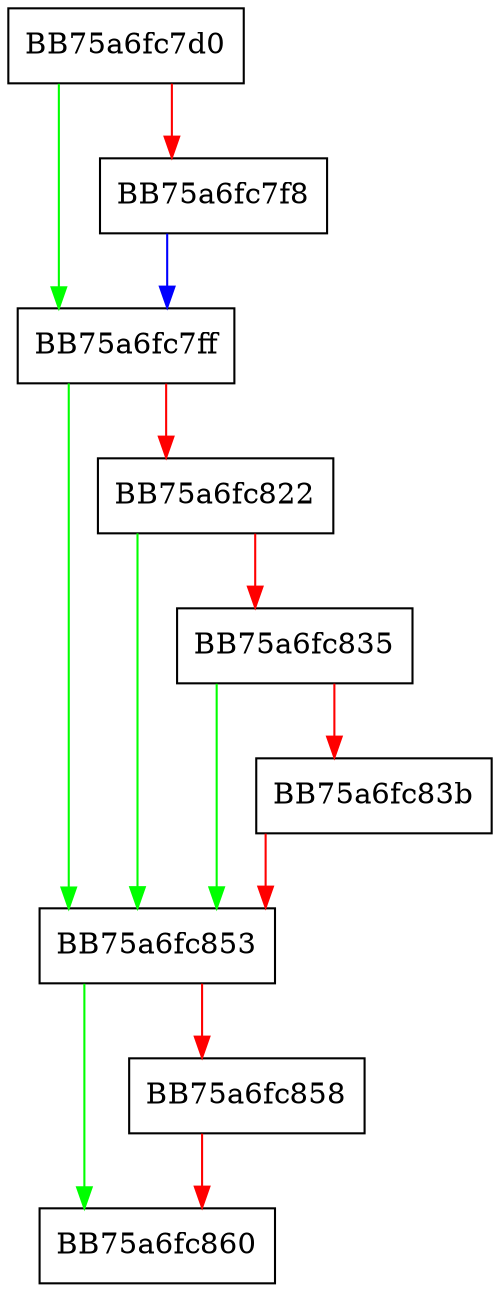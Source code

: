 digraph LoadBmFileOverwriteInclusionsDbVar {
  node [shape="box"];
  graph [splines=ortho];
  BB75a6fc7d0 -> BB75a6fc7ff [color="green"];
  BB75a6fc7d0 -> BB75a6fc7f8 [color="red"];
  BB75a6fc7f8 -> BB75a6fc7ff [color="blue"];
  BB75a6fc7ff -> BB75a6fc853 [color="green"];
  BB75a6fc7ff -> BB75a6fc822 [color="red"];
  BB75a6fc822 -> BB75a6fc853 [color="green"];
  BB75a6fc822 -> BB75a6fc835 [color="red"];
  BB75a6fc835 -> BB75a6fc853 [color="green"];
  BB75a6fc835 -> BB75a6fc83b [color="red"];
  BB75a6fc83b -> BB75a6fc853 [color="red"];
  BB75a6fc853 -> BB75a6fc860 [color="green"];
  BB75a6fc853 -> BB75a6fc858 [color="red"];
  BB75a6fc858 -> BB75a6fc860 [color="red"];
}